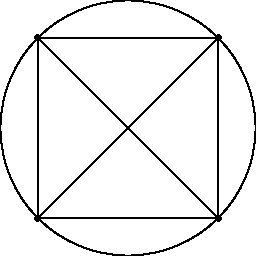 /******************************************************************************
 *                                 LICENSE                                    *
 ******************************************************************************
 *  This file is part of Mathematics-and-Physics.                             *
 *                                                                            *
 *  Mathematics-and-Physics is free software: you can redistribute it and/or  *
 *  modify it under the terms of the GNU General Public License as published  *
 *  by the Free Software Foundation, either version 3 of the License, or      *
 *  (at your option) any later version.                                       *
 *                                                                            *
 *  Mathematics-and-Physics is distributed in the hope that it will be useful *
 *  but WITHOUT ANY WARRANTY; without even the implied warranty of            *
 *  MERCHANTABILITY or FITNESS FOR A PARTICULAR PURPOSE.  See the             *
 *  GNU General Public License for more details.                              *
 *                                                                            *
 *  You should have received a copy of the GNU General Public License         *
 *  along with Mathematics-and-Physics.  If not, see                          *
 *  <https://www.gnu.org/licenses/>.                                          *
 ******************************************************************************/

/*  Size of the figure.                                                       */
size(128);

/*  Coordinates for the vertices of the graph.                                */
pair V0 = (0.0, 0.0);
pair V1 = (1.0, 0.0);
pair V2 = (0.0, 1.0);
pair V3 = (1.0, 1.0);

/*  Center and radius of the circle to be drawn.                              */
pair C = scale(0.5)*(V0 + V3);
real r = 0.5 * sqrt(2.0);

/*  Dots for the vertices of the graph.                                       */
dot(V0);
dot(V1);
dot(V2);
dot(V3);

/*  And draw the edges.                                                       */
draw(V0 -- V1);
draw(V0 -- V2);
draw(V0 -- V3);
draw(V1 -- V2);
draw(V1 -- V3);
draw(V2 -- V3);

/*  The other 4 edges form a perfect circle, so just draw this.               */
draw(circle(C, r));

